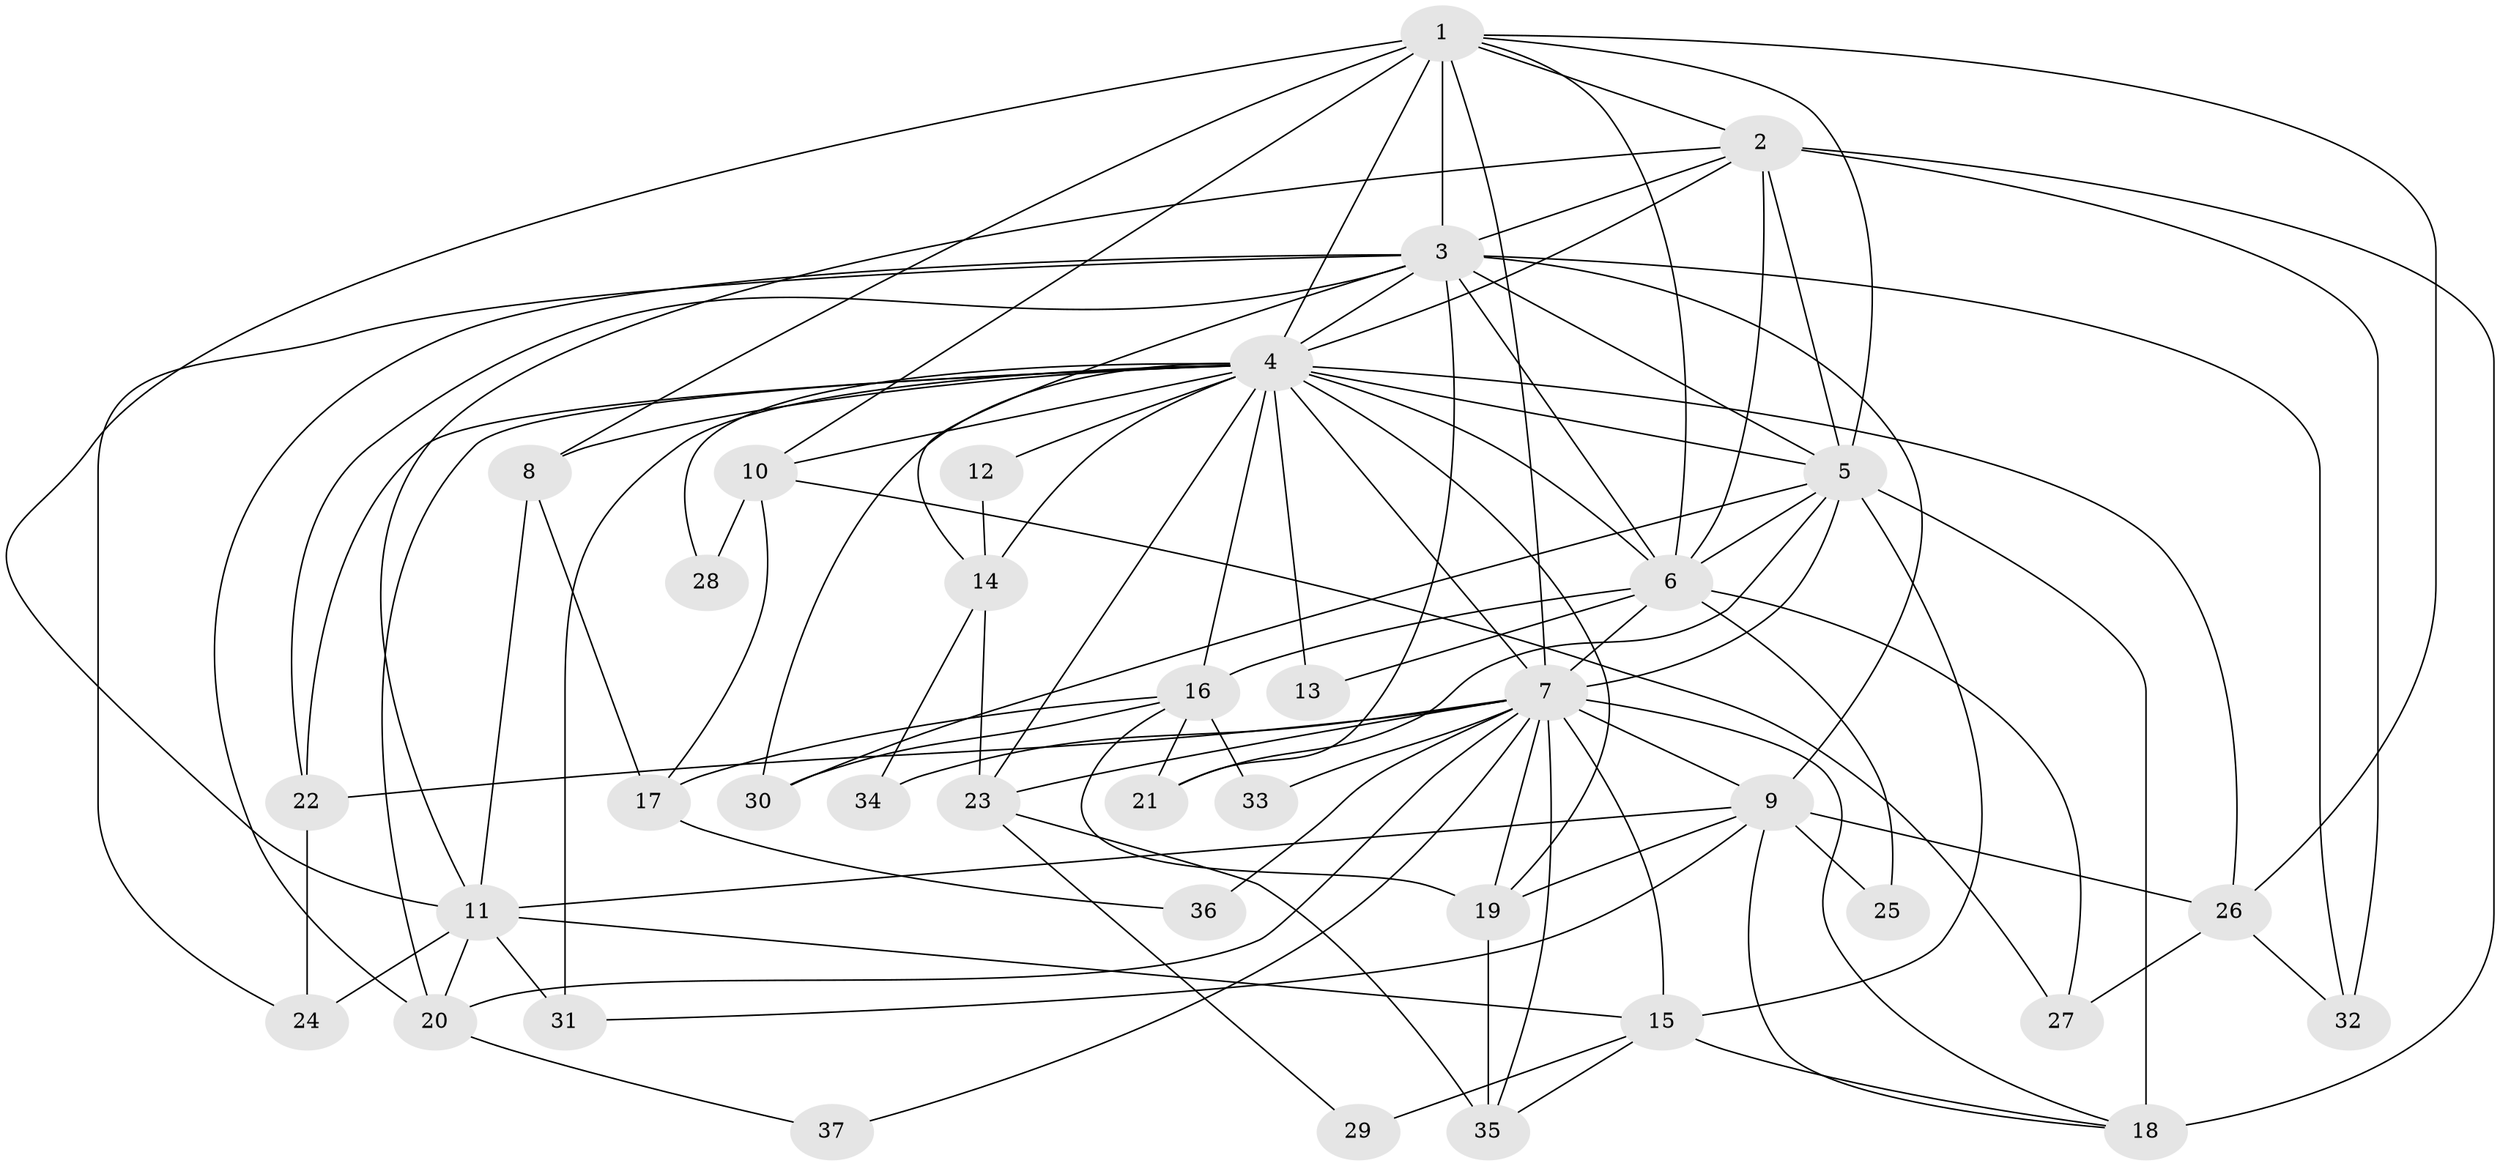 // original degree distribution, {14: 0.03260869565217391, 12: 0.010869565217391304, 15: 0.010869565217391304, 19: 0.010869565217391304, 28: 0.010869565217391304, 18: 0.021739130434782608, 23: 0.010869565217391304, 7: 0.010869565217391304, 5: 0.07608695652173914, 2: 0.5, 3: 0.20652173913043478, 9: 0.021739130434782608, 4: 0.05434782608695652, 8: 0.010869565217391304, 6: 0.010869565217391304}
// Generated by graph-tools (version 1.1) at 2025/50/03/04/25 22:50:01]
// undirected, 37 vertices, 101 edges
graph export_dot {
  node [color=gray90,style=filled];
  1;
  2;
  3;
  4;
  5;
  6;
  7;
  8;
  9;
  10;
  11;
  12;
  13;
  14;
  15;
  16;
  17;
  18;
  19;
  20;
  21;
  22;
  23;
  24;
  25;
  26;
  27;
  28;
  29;
  30;
  31;
  32;
  33;
  34;
  35;
  36;
  37;
  1 -- 2 [weight=2.0];
  1 -- 3 [weight=4.0];
  1 -- 4 [weight=4.0];
  1 -- 5 [weight=4.0];
  1 -- 6 [weight=2.0];
  1 -- 7 [weight=1.0];
  1 -- 8 [weight=1.0];
  1 -- 10 [weight=2.0];
  1 -- 11 [weight=1.0];
  1 -- 26 [weight=1.0];
  2 -- 3 [weight=2.0];
  2 -- 4 [weight=2.0];
  2 -- 5 [weight=2.0];
  2 -- 6 [weight=2.0];
  2 -- 11 [weight=1.0];
  2 -- 18 [weight=1.0];
  2 -- 32 [weight=3.0];
  3 -- 4 [weight=4.0];
  3 -- 5 [weight=4.0];
  3 -- 6 [weight=2.0];
  3 -- 9 [weight=2.0];
  3 -- 14 [weight=1.0];
  3 -- 20 [weight=2.0];
  3 -- 21 [weight=2.0];
  3 -- 22 [weight=3.0];
  3 -- 24 [weight=1.0];
  3 -- 32 [weight=1.0];
  4 -- 5 [weight=4.0];
  4 -- 6 [weight=3.0];
  4 -- 7 [weight=1.0];
  4 -- 8 [weight=2.0];
  4 -- 10 [weight=2.0];
  4 -- 12 [weight=1.0];
  4 -- 13 [weight=2.0];
  4 -- 14 [weight=2.0];
  4 -- 16 [weight=2.0];
  4 -- 19 [weight=2.0];
  4 -- 20 [weight=1.0];
  4 -- 22 [weight=1.0];
  4 -- 23 [weight=4.0];
  4 -- 26 [weight=2.0];
  4 -- 28 [weight=1.0];
  4 -- 30 [weight=1.0];
  4 -- 31 [weight=1.0];
  5 -- 6 [weight=2.0];
  5 -- 7 [weight=8.0];
  5 -- 15 [weight=2.0];
  5 -- 18 [weight=5.0];
  5 -- 21 [weight=1.0];
  5 -- 30 [weight=1.0];
  6 -- 7 [weight=2.0];
  6 -- 13 [weight=1.0];
  6 -- 16 [weight=1.0];
  6 -- 25 [weight=1.0];
  6 -- 27 [weight=2.0];
  7 -- 9 [weight=1.0];
  7 -- 15 [weight=1.0];
  7 -- 18 [weight=1.0];
  7 -- 19 [weight=1.0];
  7 -- 20 [weight=1.0];
  7 -- 22 [weight=2.0];
  7 -- 23 [weight=2.0];
  7 -- 33 [weight=1.0];
  7 -- 34 [weight=1.0];
  7 -- 35 [weight=1.0];
  7 -- 36 [weight=1.0];
  7 -- 37 [weight=1.0];
  8 -- 11 [weight=1.0];
  8 -- 17 [weight=1.0];
  9 -- 11 [weight=1.0];
  9 -- 18 [weight=1.0];
  9 -- 19 [weight=1.0];
  9 -- 25 [weight=2.0];
  9 -- 26 [weight=1.0];
  9 -- 31 [weight=1.0];
  10 -- 17 [weight=1.0];
  10 -- 27 [weight=1.0];
  10 -- 28 [weight=1.0];
  11 -- 15 [weight=1.0];
  11 -- 20 [weight=1.0];
  11 -- 24 [weight=1.0];
  11 -- 31 [weight=1.0];
  12 -- 14 [weight=1.0];
  14 -- 23 [weight=2.0];
  14 -- 34 [weight=1.0];
  15 -- 18 [weight=1.0];
  15 -- 29 [weight=1.0];
  15 -- 35 [weight=1.0];
  16 -- 17 [weight=1.0];
  16 -- 19 [weight=1.0];
  16 -- 21 [weight=1.0];
  16 -- 30 [weight=1.0];
  16 -- 33 [weight=1.0];
  17 -- 36 [weight=1.0];
  19 -- 35 [weight=3.0];
  20 -- 37 [weight=1.0];
  22 -- 24 [weight=1.0];
  23 -- 29 [weight=1.0];
  23 -- 35 [weight=1.0];
  26 -- 27 [weight=1.0];
  26 -- 32 [weight=2.0];
}
